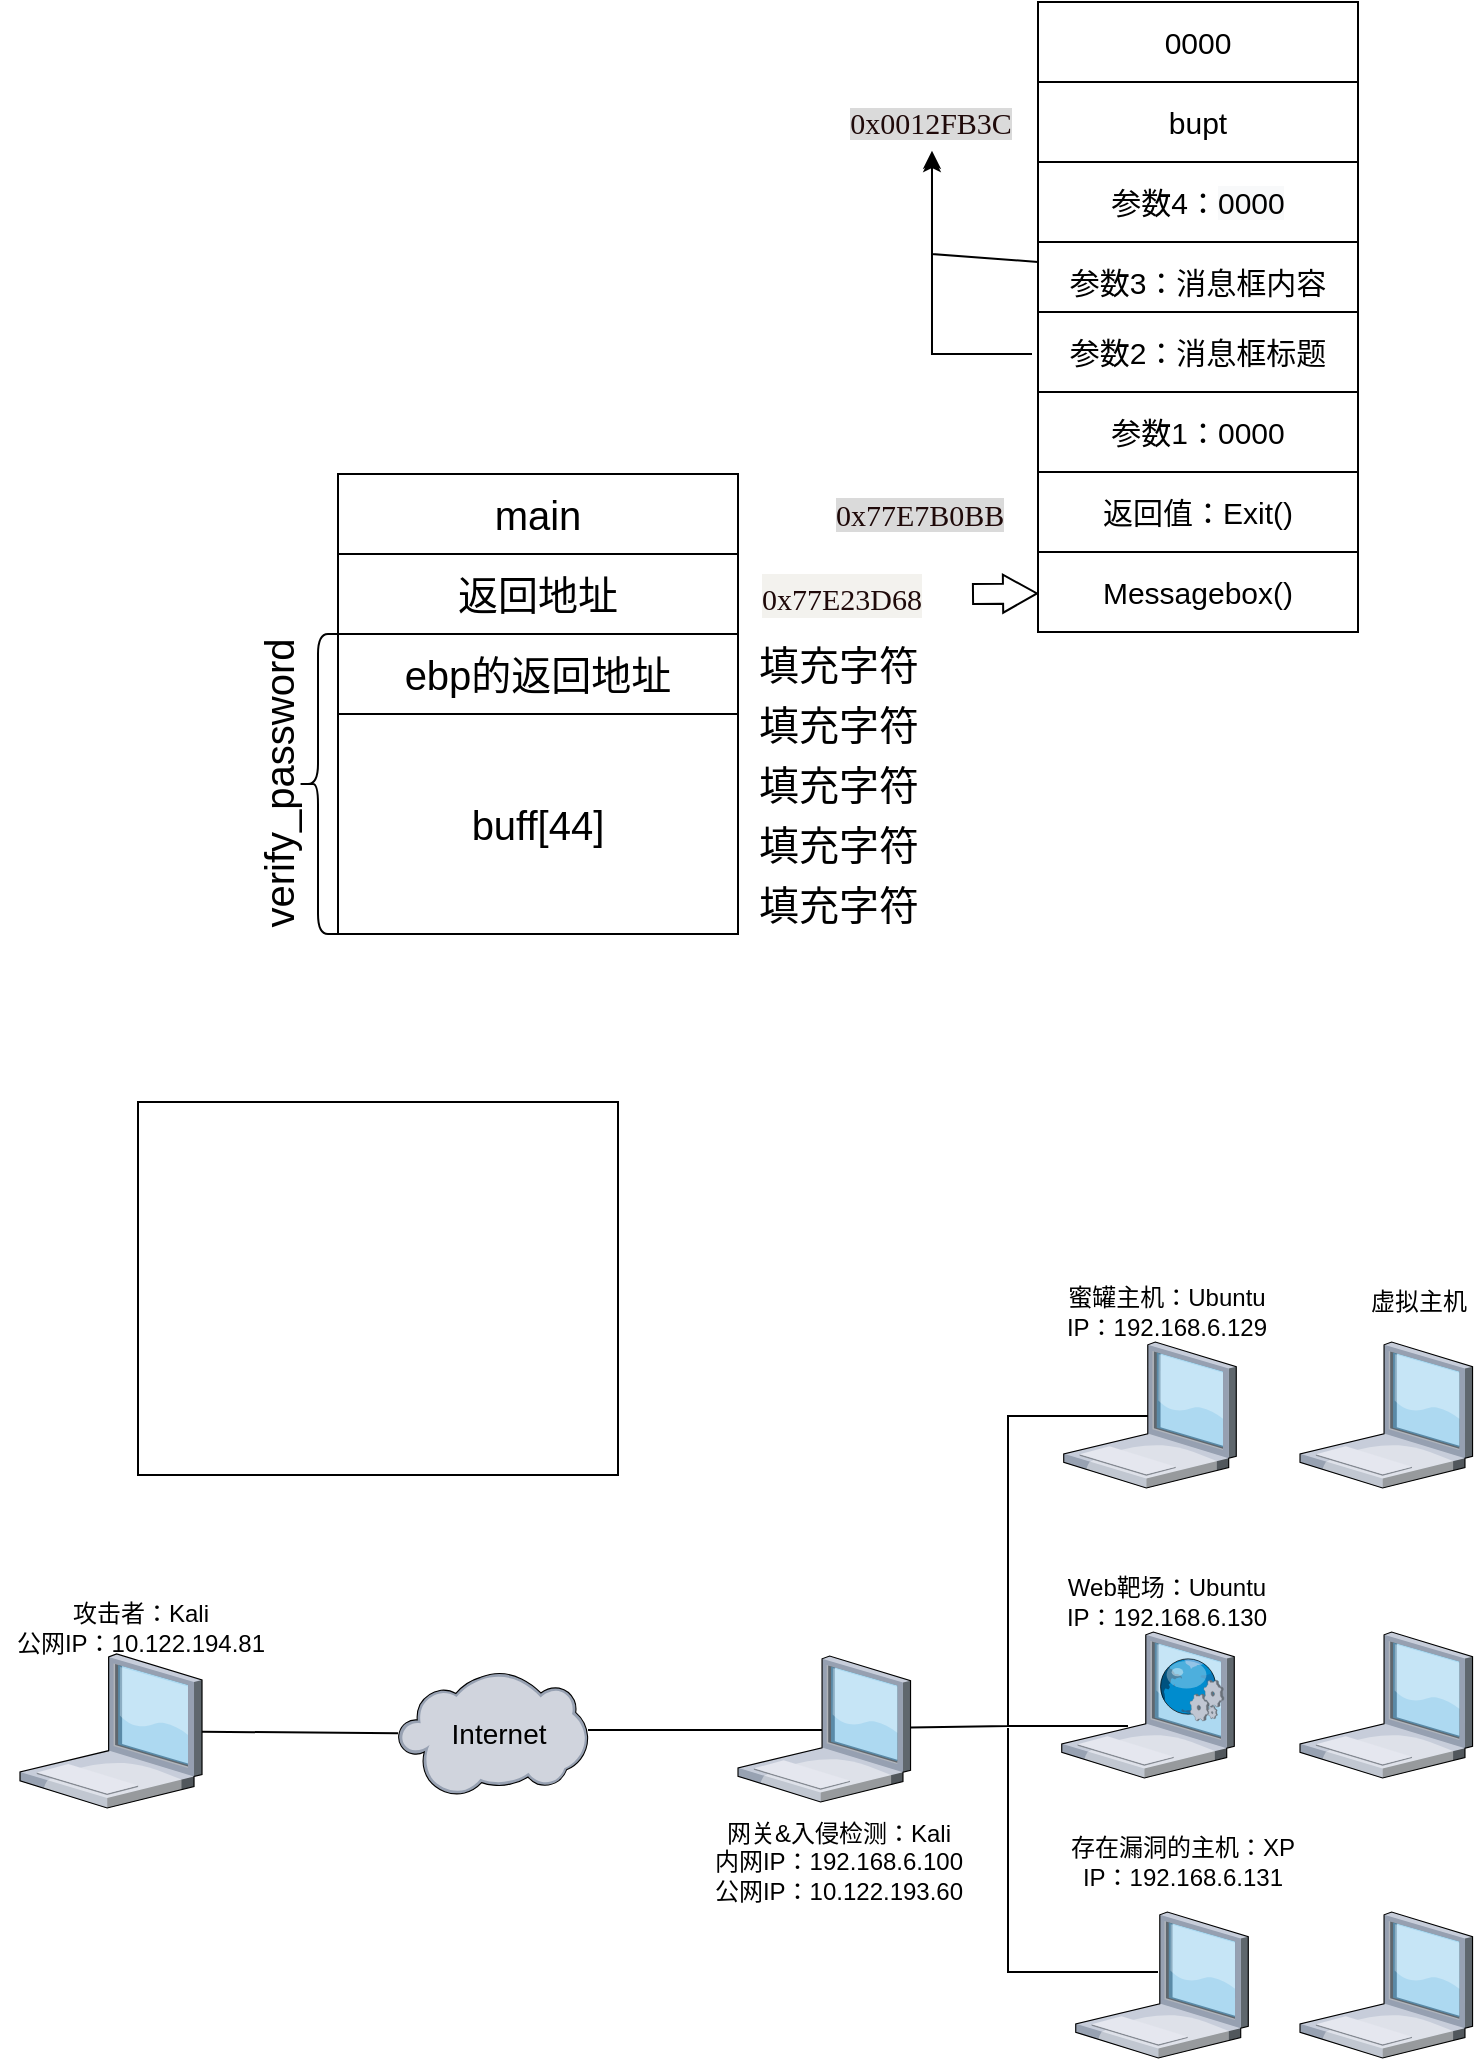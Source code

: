 <mxfile version="16.0.0" type="github">
  <diagram id="X2y8TrS7YO_sopiGwtv2" name="第 1 页">
    <mxGraphModel dx="1324" dy="1885" grid="1" gridSize="10" guides="1" tooltips="1" connect="1" arrows="1" fold="1" page="1" pageScale="1" pageWidth="827" pageHeight="1169" math="0" shadow="0">
      <root>
        <mxCell id="0" />
        <mxCell id="1" parent="0" />
        <mxCell id="Ds2AMG7Ot5EiUc6jdNnv-1" value="&lt;font style=&quot;font-size: 20px&quot;&gt;main&lt;/font&gt;" style="rounded=0;whiteSpace=wrap;html=1;" parent="1" vertex="1">
          <mxGeometry x="220" y="-914" width="200" height="40" as="geometry" />
        </mxCell>
        <mxCell id="Ds2AMG7Ot5EiUc6jdNnv-2" value="&lt;span style=&quot;font-size: 20px&quot;&gt;返回地址&lt;/span&gt;" style="rounded=0;whiteSpace=wrap;html=1;" parent="1" vertex="1">
          <mxGeometry x="220" y="-874" width="200" height="40" as="geometry" />
        </mxCell>
        <mxCell id="Ds2AMG7Ot5EiUc6jdNnv-3" value="&lt;span style=&quot;font-size: 20px&quot;&gt;ebp的返回地址&lt;/span&gt;" style="rounded=0;whiteSpace=wrap;html=1;" parent="1" vertex="1">
          <mxGeometry x="220" y="-834" width="200" height="40" as="geometry" />
        </mxCell>
        <mxCell id="Ds2AMG7Ot5EiUc6jdNnv-4" value="&lt;font style=&quot;font-size: 20px&quot;&gt;buff[44]&lt;/font&gt;" style="rounded=0;whiteSpace=wrap;html=1;" parent="1" vertex="1">
          <mxGeometry x="220" y="-794" width="200" height="110" as="geometry" />
        </mxCell>
        <mxCell id="Ds2AMG7Ot5EiUc6jdNnv-5" value="" style="shape=curlyBracket;whiteSpace=wrap;html=1;rounded=1;fontSize=20;" parent="1" vertex="1">
          <mxGeometry x="200" y="-834" width="20" height="150" as="geometry" />
        </mxCell>
        <mxCell id="Ds2AMG7Ot5EiUc6jdNnv-7" value="&lt;span&gt;verify_password&lt;/span&gt;" style="text;html=1;align=center;verticalAlign=middle;resizable=0;points=[];autosize=1;strokeColor=none;fillColor=none;fontSize=20;horizontal=0;" parent="1" vertex="1">
          <mxGeometry x="110" y="-774" width="160" height="30" as="geometry" />
        </mxCell>
        <mxCell id="Ds2AMG7Ot5EiUc6jdNnv-9" value="填充字符" style="text;html=1;align=center;verticalAlign=middle;resizable=0;points=[];autosize=1;strokeColor=none;fillColor=none;fontSize=20;" parent="1" vertex="1">
          <mxGeometry x="420" y="-714" width="100" height="30" as="geometry" />
        </mxCell>
        <mxCell id="Ds2AMG7Ot5EiUc6jdNnv-11" value="填充字符" style="text;html=1;align=center;verticalAlign=middle;resizable=0;points=[];autosize=1;strokeColor=none;fillColor=none;fontSize=20;" parent="1" vertex="1">
          <mxGeometry x="420" y="-744" width="100" height="30" as="geometry" />
        </mxCell>
        <mxCell id="Ds2AMG7Ot5EiUc6jdNnv-12" value="填充字符" style="text;html=1;align=center;verticalAlign=middle;resizable=0;points=[];autosize=1;strokeColor=none;fillColor=none;fontSize=20;" parent="1" vertex="1">
          <mxGeometry x="420" y="-774" width="100" height="30" as="geometry" />
        </mxCell>
        <mxCell id="Ds2AMG7Ot5EiUc6jdNnv-13" value="填充字符" style="text;html=1;align=center;verticalAlign=middle;resizable=0;points=[];autosize=1;strokeColor=none;fillColor=none;fontSize=20;" parent="1" vertex="1">
          <mxGeometry x="420" y="-804" width="100" height="30" as="geometry" />
        </mxCell>
        <mxCell id="Ds2AMG7Ot5EiUc6jdNnv-14" value="填充字符" style="text;html=1;align=center;verticalAlign=middle;resizable=0;points=[];autosize=1;strokeColor=none;fillColor=none;fontSize=20;" parent="1" vertex="1">
          <mxGeometry x="420" y="-834" width="100" height="30" as="geometry" />
        </mxCell>
        <mxCell id="Ds2AMG7Ot5EiUc6jdNnv-15" value="&lt;p&gt;&lt;span style=&quot;color: rgb(31 , 9 , 9) ; background-color: rgb(243 , 242 , 238)&quot;&gt;&lt;font style=&quot;font-size: 15px&quot; face=&quot;Verdana&quot;&gt;0x77E23D68&lt;/font&gt;&lt;/span&gt;&lt;/p&gt;" style="text;html=1;align=left;verticalAlign=middle;resizable=0;points=[];autosize=1;strokeColor=none;fillColor=none;fontSize=20;" parent="1" vertex="1">
          <mxGeometry x="430" y="-889" width="110" height="70" as="geometry" />
        </mxCell>
        <mxCell id="Ds2AMG7Ot5EiUc6jdNnv-18" value="0000" style="rounded=0;whiteSpace=wrap;html=1;fontFamily=Helvetica;fontSize=15;" parent="1" vertex="1">
          <mxGeometry x="570" y="-1150" width="160" height="40" as="geometry" />
        </mxCell>
        <mxCell id="Ds2AMG7Ot5EiUc6jdNnv-21" value="bupt&lt;span style=&quot;color: rgba(0 , 0 , 0 , 0) ; font-family: monospace ; font-size: 0px&quot;&gt;%3CmxGraphModel%3E%3Croot%3E%3CmxCell%20id%3D%220%22%2F%3E%3CmxCell%20id%3D%221%22%20parent%3D%220%22%2F%3E%3CmxCell%20id%3D%222%22%20value%3D%220000%22%20style%3D%22rounded%3D0%3BwhiteSpace%3Dwrap%3Bhtml%3D1%3BfontFamily%3DHelvetica%3BfontSize%3D15%3B%22%20vertex%3D%221%22%20parent%3D%221%22%3E%3CmxGeometry%20x%3D%22570%22%20y%3D%22240%22%20width%3D%22160%22%20height%3D%2240%22%20as%3D%22geometry%22%2F%3E%3C%2FmxCell%3E%3C%2Froot%3E%3C%2FmxGraphModel%3E&lt;/span&gt;" style="rounded=0;whiteSpace=wrap;html=1;fontFamily=Helvetica;fontSize=15;" parent="1" vertex="1">
          <mxGeometry x="570" y="-1110" width="160" height="40" as="geometry" />
        </mxCell>
        <mxCell id="Ds2AMG7Ot5EiUc6jdNnv-22" value="参数4：&lt;span style=&quot;color: rgb(0 , 0 , 0) ; font-family: &amp;#34;helvetica&amp;#34; ; font-size: 15px ; font-style: normal ; font-weight: 400 ; letter-spacing: normal ; text-align: center ; text-indent: 0px ; text-transform: none ; word-spacing: 0px ; background-color: rgb(248 , 249 , 250) ; display: inline ; float: none&quot;&gt;0000&lt;/span&gt;&lt;br&gt;" style="rounded=0;whiteSpace=wrap;html=1;fontFamily=Helvetica;fontSize=15;" parent="1" vertex="1">
          <mxGeometry x="570" y="-1070" width="160" height="40" as="geometry" />
        </mxCell>
        <mxCell id="Ds2AMG7Ot5EiUc6jdNnv-26" value="参数3：消息框内容" style="rounded=0;whiteSpace=wrap;html=1;fontFamily=Helvetica;fontSize=15;" parent="1" vertex="1">
          <mxGeometry x="570" y="-1030" width="160" height="40" as="geometry" />
        </mxCell>
        <mxCell id="Ds2AMG7Ot5EiUc6jdNnv-27" value="参数2：消息框标题" style="rounded=0;whiteSpace=wrap;html=1;fontFamily=Helvetica;fontSize=15;" parent="1" vertex="1">
          <mxGeometry x="570" y="-995" width="160" height="40" as="geometry" />
        </mxCell>
        <mxCell id="Ds2AMG7Ot5EiUc6jdNnv-28" value="参数1：0000" style="rounded=0;whiteSpace=wrap;html=1;fontFamily=Helvetica;fontSize=15;" parent="1" vertex="1">
          <mxGeometry x="570" y="-955" width="160" height="40" as="geometry" />
        </mxCell>
        <mxCell id="Ds2AMG7Ot5EiUc6jdNnv-29" value="返回值：Exit()" style="rounded=0;whiteSpace=wrap;html=1;fontFamily=Helvetica;fontSize=15;" parent="1" vertex="1">
          <mxGeometry x="570" y="-915" width="160" height="40" as="geometry" />
        </mxCell>
        <mxCell id="Ds2AMG7Ot5EiUc6jdNnv-31" value="&lt;span style=&quot;color: rgb(31 , 9 , 9) ; font-family: &amp;#34;verdana&amp;#34; ; text-align: left ; background-color: rgb(218 , 218 , 218)&quot;&gt;0x0012FB3C&lt;/span&gt;" style="text;html=1;align=center;verticalAlign=middle;resizable=0;points=[];autosize=1;strokeColor=none;fillColor=none;fontSize=15;fontFamily=Helvetica;" parent="1" vertex="1">
          <mxGeometry x="461" y="-1100" width="110" height="20" as="geometry" />
        </mxCell>
        <mxCell id="Ds2AMG7Ot5EiUc6jdNnv-32" value="&lt;p&gt;&lt;span style=&quot;color: rgb(31 , 9 , 9) ; background-color: rgb(218 , 218 , 218)&quot;&gt;&lt;font face=&quot;Verdana&quot; style=&quot;font-size: 15px&quot;&gt;0x77E7B0BB&lt;/font&gt;&lt;/span&gt;&lt;/p&gt;" style="text;whiteSpace=wrap;html=1;fontSize=15;fontFamily=Helvetica;" parent="1" vertex="1">
          <mxGeometry x="467" y="-924" width="110" height="30" as="geometry" />
        </mxCell>
        <mxCell id="Ds2AMG7Ot5EiUc6jdNnv-43" value="Messagebox()" style="rounded=0;whiteSpace=wrap;html=1;fontFamily=Helvetica;fontSize=15;" parent="1" vertex="1">
          <mxGeometry x="570" y="-875" width="160" height="40" as="geometry" />
        </mxCell>
        <mxCell id="Ds2AMG7Ot5EiUc6jdNnv-44" value="" style="shape=flexArrow;endArrow=classic;html=1;rounded=0;fontFamily=Verdana;fontSize=20;endWidth=8;endSize=5.33;" parent="1" target="Ds2AMG7Ot5EiUc6jdNnv-43" edge="1">
          <mxGeometry width="50" height="50" relative="1" as="geometry">
            <mxPoint x="537" y="-854" as="sourcePoint" />
            <mxPoint x="607" y="-894" as="targetPoint" />
          </mxGeometry>
        </mxCell>
        <mxCell id="Ds2AMG7Ot5EiUc6jdNnv-48" value="" style="endArrow=classic;html=1;rounded=0;fontFamily=Verdana;fontSize=20;entryX=0.509;entryY=1.217;entryDx=0;entryDy=0;entryPerimeter=0;" parent="1" target="Ds2AMG7Ot5EiUc6jdNnv-31" edge="1">
          <mxGeometry width="50" height="50" relative="1" as="geometry">
            <mxPoint x="567" y="-974" as="sourcePoint" />
            <mxPoint x="607" y="-984" as="targetPoint" />
            <Array as="points">
              <mxPoint x="517" y="-974" />
            </Array>
          </mxGeometry>
        </mxCell>
        <mxCell id="Ds2AMG7Ot5EiUc6jdNnv-49" value="" style="endArrow=classic;html=1;rounded=0;fontFamily=Verdana;fontSize=20;exitX=0;exitY=0.25;exitDx=0;exitDy=0;" parent="1" source="Ds2AMG7Ot5EiUc6jdNnv-26" edge="1">
          <mxGeometry width="50" height="50" relative="1" as="geometry">
            <mxPoint x="557" y="-934" as="sourcePoint" />
            <mxPoint x="517" y="-1074" as="targetPoint" />
            <Array as="points">
              <mxPoint x="517" y="-1024" />
            </Array>
          </mxGeometry>
        </mxCell>
        <mxCell id="hJTYhyOhBsykJKmkeD5q-1" value="" style="verticalLabelPosition=bottom;sketch=0;aspect=fixed;html=1;verticalAlign=top;strokeColor=none;align=center;outlineConnect=0;shape=mxgraph.citrix.laptop_1;" vertex="1" parent="1">
          <mxGeometry x="61" y="-324" width="91" height="77" as="geometry" />
        </mxCell>
        <mxCell id="hJTYhyOhBsykJKmkeD5q-4" value="" style="verticalLabelPosition=bottom;sketch=0;aspect=fixed;html=1;verticalAlign=top;strokeColor=none;align=center;outlineConnect=0;shape=mxgraph.citrix.laptop_1;" vertex="1" parent="1">
          <mxGeometry x="581.87" y="-335" width="86.27" height="73" as="geometry" />
        </mxCell>
        <mxCell id="hJTYhyOhBsykJKmkeD5q-6" value="攻击者：Kali&lt;br&gt;公网IP：10.122.194.81" style="text;html=1;align=center;verticalAlign=middle;resizable=0;points=[];autosize=1;strokeColor=none;fillColor=none;" vertex="1" parent="1">
          <mxGeometry x="51" y="-352" width="140" height="30" as="geometry" />
        </mxCell>
        <mxCell id="hJTYhyOhBsykJKmkeD5q-8" value="蜜罐主机：Ubuntu&lt;br&gt;IP：192.168.6.129" style="text;html=1;align=center;verticalAlign=middle;resizable=0;points=[];autosize=1;strokeColor=none;fillColor=none;" vertex="1" parent="1">
          <mxGeometry x="574" y="-510" width="120" height="30" as="geometry" />
        </mxCell>
        <mxCell id="hJTYhyOhBsykJKmkeD5q-10" value="Web靶场：Ubuntu&lt;br&gt;IP：192.168.6.130" style="text;html=1;align=center;verticalAlign=middle;resizable=0;points=[];autosize=1;strokeColor=none;fillColor=none;" vertex="1" parent="1">
          <mxGeometry x="574" y="-365" width="120" height="30" as="geometry" />
        </mxCell>
        <mxCell id="hJTYhyOhBsykJKmkeD5q-12" value="存在漏洞的主机：XP&lt;br&gt;IP：192.168.6.131" style="text;html=1;align=center;verticalAlign=middle;resizable=0;points=[];autosize=1;strokeColor=none;fillColor=none;" vertex="1" parent="1">
          <mxGeometry x="577" y="-235" width="130" height="30" as="geometry" />
        </mxCell>
        <mxCell id="hJTYhyOhBsykJKmkeD5q-14" value="" style="verticalLabelPosition=bottom;sketch=0;aspect=fixed;html=1;verticalAlign=top;strokeColor=none;align=center;outlineConnect=0;shape=mxgraph.citrix.laptop_1;" vertex="1" parent="1">
          <mxGeometry x="582.86" y="-480" width="86.27" height="73" as="geometry" />
        </mxCell>
        <mxCell id="hJTYhyOhBsykJKmkeD5q-15" value="" style="verticalLabelPosition=bottom;sketch=0;aspect=fixed;html=1;verticalAlign=top;strokeColor=none;align=center;outlineConnect=0;shape=mxgraph.citrix.laptop_1;" vertex="1" parent="1">
          <mxGeometry x="588.87" y="-195" width="86.27" height="73" as="geometry" />
        </mxCell>
        <mxCell id="hJTYhyOhBsykJKmkeD5q-16" value="网关&amp;amp;入侵检测：Kali&lt;br&gt;内网IP：192.168.6.100&lt;br&gt;公网IP：10.122.193.60" style="text;html=1;align=center;verticalAlign=middle;resizable=0;points=[];autosize=1;strokeColor=none;fillColor=none;" vertex="1" parent="1">
          <mxGeometry x="400" y="-245" width="140" height="50" as="geometry" />
        </mxCell>
        <mxCell id="hJTYhyOhBsykJKmkeD5q-17" value="" style="verticalLabelPosition=bottom;sketch=0;aspect=fixed;html=1;verticalAlign=top;strokeColor=none;align=center;outlineConnect=0;shape=mxgraph.citrix.laptop_1;" vertex="1" parent="1">
          <mxGeometry x="420" y="-323" width="86.27" height="73" as="geometry" />
        </mxCell>
        <mxCell id="hJTYhyOhBsykJKmkeD5q-18" value="" style="verticalLabelPosition=bottom;sketch=0;aspect=fixed;html=1;verticalAlign=top;strokeColor=none;align=center;outlineConnect=0;shape=mxgraph.citrix.laptop_1;" vertex="1" parent="1">
          <mxGeometry x="701" y="-480" width="86.27" height="73" as="geometry" />
        </mxCell>
        <mxCell id="hJTYhyOhBsykJKmkeD5q-19" value="" style="verticalLabelPosition=bottom;sketch=0;aspect=fixed;html=1;verticalAlign=top;strokeColor=none;align=center;outlineConnect=0;shape=mxgraph.citrix.laptop_1;" vertex="1" parent="1">
          <mxGeometry x="701" y="-335" width="86.27" height="73" as="geometry" />
        </mxCell>
        <mxCell id="hJTYhyOhBsykJKmkeD5q-20" value="" style="verticalLabelPosition=bottom;sketch=0;aspect=fixed;html=1;verticalAlign=top;strokeColor=none;align=center;outlineConnect=0;shape=mxgraph.citrix.laptop_1;" vertex="1" parent="1">
          <mxGeometry x="701" y="-195" width="86.27" height="73" as="geometry" />
        </mxCell>
        <mxCell id="hJTYhyOhBsykJKmkeD5q-21" value="" style="verticalLabelPosition=bottom;sketch=0;aspect=fixed;html=1;verticalAlign=top;strokeColor=none;align=center;outlineConnect=0;shape=mxgraph.citrix.web_service;" vertex="1" parent="1">
          <mxGeometry x="630" y="-322" width="33" height="31.43" as="geometry" />
        </mxCell>
        <mxCell id="hJTYhyOhBsykJKmkeD5q-22" value="" style="verticalLabelPosition=bottom;sketch=0;aspect=fixed;html=1;verticalAlign=top;strokeColor=none;align=center;outlineConnect=0;shape=mxgraph.citrix.cloud;" vertex="1" parent="1">
          <mxGeometry x="250" y="-315" width="95" height="62" as="geometry" />
        </mxCell>
        <mxCell id="hJTYhyOhBsykJKmkeD5q-23" value="" style="endArrow=none;html=1;rounded=0;" edge="1" parent="1" source="hJTYhyOhBsykJKmkeD5q-1" target="hJTYhyOhBsykJKmkeD5q-22">
          <mxGeometry width="50" height="50" relative="1" as="geometry">
            <mxPoint x="410" y="-480" as="sourcePoint" />
            <mxPoint x="460" y="-530" as="targetPoint" />
          </mxGeometry>
        </mxCell>
        <mxCell id="hJTYhyOhBsykJKmkeD5q-27" value="" style="endArrow=none;html=1;rounded=0;" edge="1" parent="1">
          <mxGeometry width="50" height="50" relative="1" as="geometry">
            <mxPoint x="345" y="-286" as="sourcePoint" />
            <mxPoint x="462" y="-286" as="targetPoint" />
          </mxGeometry>
        </mxCell>
        <mxCell id="hJTYhyOhBsykJKmkeD5q-33" value="" style="endArrow=none;html=1;rounded=0;" edge="1" parent="1" target="hJTYhyOhBsykJKmkeD5q-17">
          <mxGeometry width="50" height="50" relative="1" as="geometry">
            <mxPoint x="585" y="-443" as="sourcePoint" />
            <mxPoint x="511.27" y="-287.245" as="targetPoint" />
            <Array as="points">
              <mxPoint x="625" y="-443" />
              <mxPoint x="555" y="-443" />
              <mxPoint x="555" y="-288" />
            </Array>
          </mxGeometry>
        </mxCell>
        <mxCell id="hJTYhyOhBsykJKmkeD5q-40" value="" style="endArrow=none;html=1;rounded=0;" edge="1" parent="1">
          <mxGeometry width="50" height="50" relative="1" as="geometry">
            <mxPoint x="555" y="-288" as="sourcePoint" />
            <mxPoint x="615" y="-288" as="targetPoint" />
          </mxGeometry>
        </mxCell>
        <mxCell id="hJTYhyOhBsykJKmkeD5q-41" value="" style="endArrow=none;html=1;rounded=0;" edge="1" parent="1">
          <mxGeometry width="50" height="50" relative="1" as="geometry">
            <mxPoint x="555" y="-287" as="sourcePoint" />
            <mxPoint x="600" y="-165" as="targetPoint" />
            <Array as="points">
              <mxPoint x="555" y="-165" />
              <mxPoint x="630" y="-165" />
            </Array>
          </mxGeometry>
        </mxCell>
        <mxCell id="hJTYhyOhBsykJKmkeD5q-43" value="虚拟主机" style="text;html=1;align=center;verticalAlign=middle;resizable=0;points=[];autosize=1;strokeColor=none;fillColor=none;" vertex="1" parent="1">
          <mxGeometry x="730" y="-510" width="60" height="20" as="geometry" />
        </mxCell>
        <mxCell id="hJTYhyOhBsykJKmkeD5q-44" value="&lt;font style=&quot;font-size: 14px&quot;&gt;Internet&lt;/font&gt;" style="text;html=1;align=center;verticalAlign=middle;resizable=0;points=[];autosize=1;strokeColor=none;fillColor=none;" vertex="1" parent="1">
          <mxGeometry x="270" y="-294" width="60" height="20" as="geometry" />
        </mxCell>
        <mxCell id="hJTYhyOhBsykJKmkeD5q-45" value="" style="rounded=0;whiteSpace=wrap;html=1;fontSize=14;" vertex="1" parent="1">
          <mxGeometry x="120" y="-600" width="240" height="186.5" as="geometry" />
        </mxCell>
      </root>
    </mxGraphModel>
  </diagram>
</mxfile>
